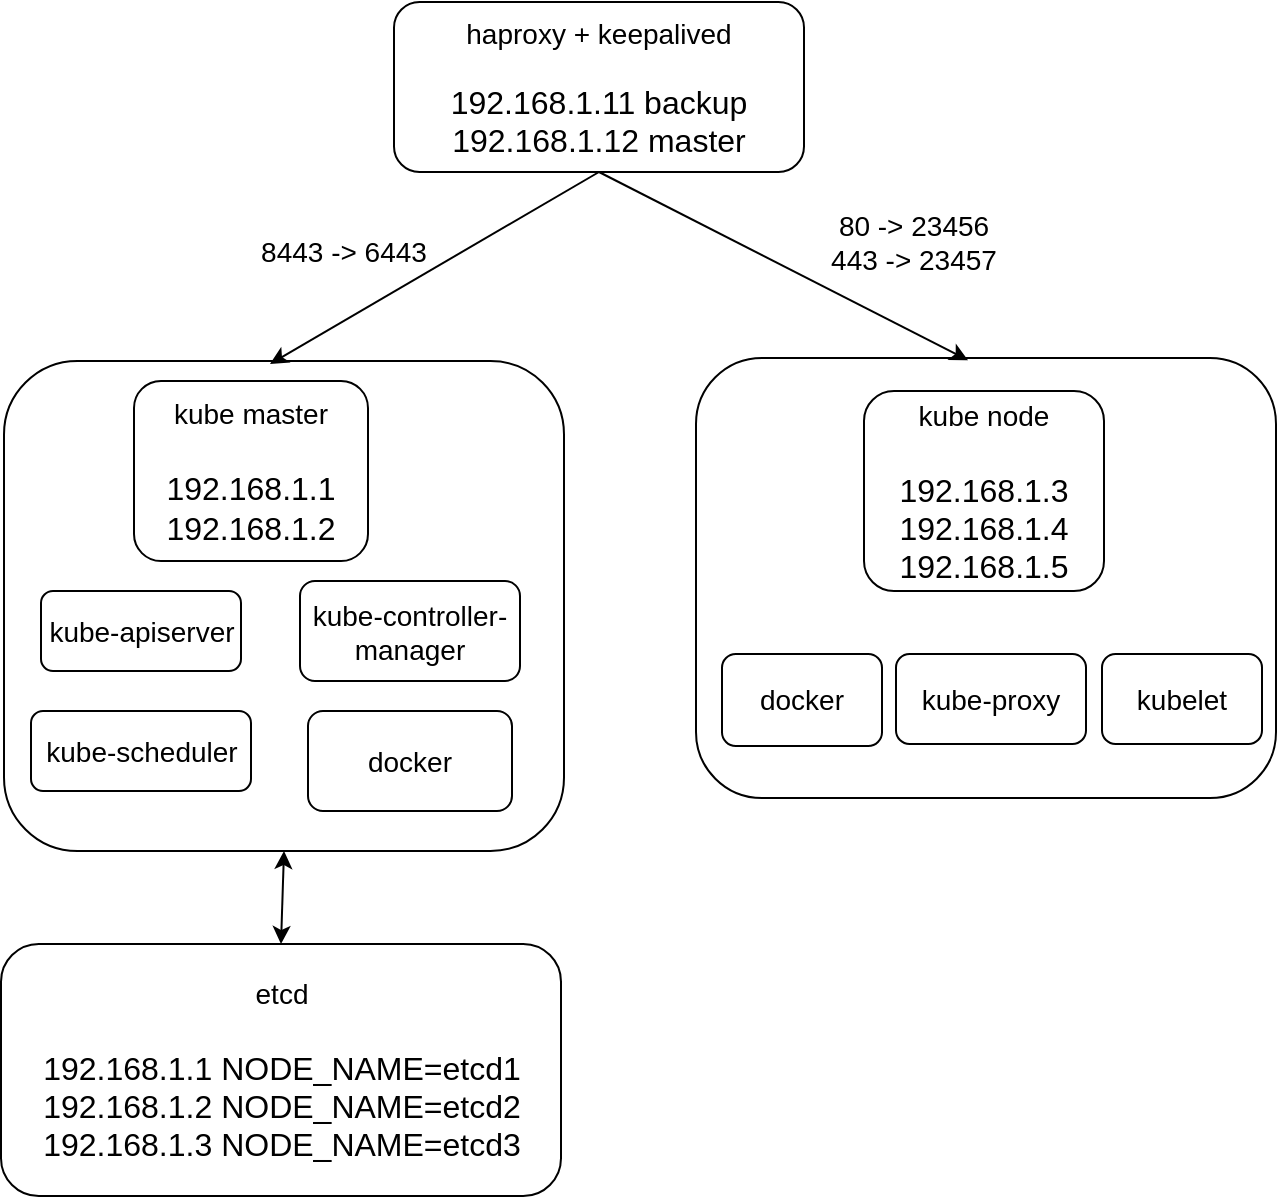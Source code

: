 <mxfile version="10.5.9" type="device"><diagram id="HHk2DvznfTXSVF5vfyNy" name="Page-1"><mxGraphModel dx="1394" dy="824" grid="1" gridSize="10" guides="1" tooltips="1" connect="1" arrows="1" fold="1" page="1" pageScale="1" pageWidth="827" pageHeight="1169" math="0" shadow="0"><root><mxCell id="0"/><mxCell id="1" parent="0"/><mxCell id="tVaRMNbY7fPyUBX2qMa3-13" value="" style="rounded=1;whiteSpace=wrap;html=1;" vertex="1" parent="1"><mxGeometry x="446" y="253" width="290" height="220" as="geometry"/></mxCell><mxCell id="tVaRMNbY7fPyUBX2qMa3-10" value="" style="rounded=1;whiteSpace=wrap;html=1;" vertex="1" parent="1"><mxGeometry x="100" y="254.5" width="280" height="245" as="geometry"/></mxCell><mxCell id="IiTBvX9eneGEaqS7dhee-1" value="&lt;font style=&quot;font-size: 14px&quot;&gt;&lt;font&gt;haproxy + keepalived&lt;/font&gt;&lt;br&gt;&lt;br&gt;&lt;/font&gt;&lt;div&gt;&lt;font size=&quot;3&quot;&gt;192.168.1.11 backup&lt;/font&gt;&lt;/div&gt;&lt;div&gt;&lt;font size=&quot;3&quot;&gt;192.168.1.12 master&lt;/font&gt;&lt;/div&gt;" style="rounded=1;whiteSpace=wrap;html=1;" parent="1" vertex="1"><mxGeometry x="295" y="75" width="205" height="85" as="geometry"/></mxCell><mxCell id="tVaRMNbY7fPyUBX2qMa3-1" value="&lt;div&gt;&lt;font style=&quot;font-size: 14px&quot;&gt;&lt;span&gt;etcd&lt;/span&gt;&lt;br&gt;&lt;/font&gt;&lt;/div&gt;&lt;div&gt;&lt;font size=&quot;3&quot;&gt;&lt;br&gt;&lt;/font&gt;&lt;/div&gt;&lt;div&gt;&lt;font size=&quot;3&quot;&gt;192.168.1.1 NODE_NAME=etcd1&lt;/font&gt;&lt;/div&gt;&lt;div&gt;&lt;font size=&quot;3&quot;&gt;192.168.1.2 NODE_NAME=etcd2&lt;/font&gt;&lt;/div&gt;&lt;div&gt;&lt;font size=&quot;3&quot;&gt;192.168.1.3 NODE_NAME=etcd3&lt;/font&gt;&lt;/div&gt;" style="rounded=1;whiteSpace=wrap;html=1;" vertex="1" parent="1"><mxGeometry x="98.5" y="546" width="280" height="126" as="geometry"/></mxCell><mxCell id="tVaRMNbY7fPyUBX2qMa3-3" value="&lt;div&gt;&lt;font style=&quot;font-size: 14px&quot;&gt;kube master&lt;/font&gt;&lt;/div&gt;&lt;div&gt;&lt;font size=&quot;3&quot;&gt;&lt;br&gt;&lt;/font&gt;&lt;/div&gt;&lt;div&gt;&lt;font size=&quot;3&quot;&gt;192.168.1.1&lt;/font&gt;&lt;/div&gt;&lt;div&gt;&lt;font size=&quot;3&quot;&gt;192.168.1.2&lt;/font&gt;&lt;/div&gt;" style="rounded=1;whiteSpace=wrap;html=1;" vertex="1" parent="1"><mxGeometry x="165" y="264.5" width="117" height="90" as="geometry"/></mxCell><mxCell id="tVaRMNbY7fPyUBX2qMa3-4" value="&lt;div&gt;&lt;font style=&quot;font-size: 14px&quot;&gt;kube node&lt;/font&gt;&lt;/div&gt;&lt;div&gt;&lt;font size=&quot;3&quot;&gt;&lt;br&gt;&lt;/font&gt;&lt;/div&gt;&lt;div&gt;&lt;font size=&quot;3&quot;&gt;192.168.1.3&lt;/font&gt;&lt;/div&gt;&lt;div&gt;&lt;font size=&quot;3&quot;&gt;192.168.1.4&lt;/font&gt;&lt;/div&gt;&lt;div&gt;&lt;font size=&quot;3&quot;&gt;192.168.1.5&lt;/font&gt;&lt;/div&gt;" style="rounded=1;whiteSpace=wrap;html=1;" vertex="1" parent="1"><mxGeometry x="530" y="269.5" width="120" height="100" as="geometry"/></mxCell><mxCell id="tVaRMNbY7fPyUBX2qMa3-5" value="&lt;div&gt;&lt;font style=&quot;font-size: 14px&quot;&gt;kube-apiserver&lt;/font&gt;&lt;br&gt;&lt;/div&gt;" style="rounded=1;whiteSpace=wrap;html=1;" vertex="1" parent="1"><mxGeometry x="118.5" y="369.5" width="100" height="40" as="geometry"/></mxCell><mxCell id="tVaRMNbY7fPyUBX2qMa3-6" value="&lt;font style=&quot;font-size: 14px&quot;&gt;kube-controller-manager&lt;/font&gt;" style="rounded=1;whiteSpace=wrap;html=1;" vertex="1" parent="1"><mxGeometry x="248" y="364.5" width="110" height="50" as="geometry"/></mxCell><mxCell id="tVaRMNbY7fPyUBX2qMa3-7" value="&lt;font style=&quot;font-size: 14px&quot;&gt;kube-scheduler&lt;/font&gt;" style="rounded=1;whiteSpace=wrap;html=1;" vertex="1" parent="1"><mxGeometry x="113.5" y="429.5" width="110" height="40" as="geometry"/></mxCell><mxCell id="tVaRMNbY7fPyUBX2qMa3-8" value="&lt;font style=&quot;font-size: 14px&quot;&gt;kubelet&lt;/font&gt;" style="rounded=1;whiteSpace=wrap;html=1;" vertex="1" parent="1"><mxGeometry x="649" y="401" width="80" height="45" as="geometry"/></mxCell><mxCell id="tVaRMNbY7fPyUBX2qMa3-9" value="&lt;font style=&quot;font-size: 14px&quot;&gt;kube-proxy&lt;/font&gt;" style="rounded=1;whiteSpace=wrap;html=1;" vertex="1" parent="1"><mxGeometry x="546" y="401" width="95" height="45" as="geometry"/></mxCell><mxCell id="tVaRMNbY7fPyUBX2qMa3-11" value="&lt;font style=&quot;font-size: 14px&quot;&gt;docker&lt;/font&gt;" style="rounded=1;whiteSpace=wrap;html=1;" vertex="1" parent="1"><mxGeometry x="252" y="429.5" width="102" height="50" as="geometry"/></mxCell><mxCell id="tVaRMNbY7fPyUBX2qMa3-12" value="&lt;font style=&quot;font-size: 14px&quot;&gt;docker&lt;/font&gt;" style="rounded=1;whiteSpace=wrap;html=1;" vertex="1" parent="1"><mxGeometry x="459" y="401" width="80" height="46" as="geometry"/></mxCell><mxCell id="tVaRMNbY7fPyUBX2qMa3-14" value="" style="endArrow=classic;startArrow=classic;html=1;entryX=0.5;entryY=1;entryDx=0;entryDy=0;exitX=0.5;exitY=0;exitDx=0;exitDy=0;" edge="1" parent="1" source="tVaRMNbY7fPyUBX2qMa3-1" target="tVaRMNbY7fPyUBX2qMa3-10"><mxGeometry width="50" height="50" relative="1" as="geometry"><mxPoint x="150" y="600" as="sourcePoint"/><mxPoint x="200" y="550" as="targetPoint"/></mxGeometry></mxCell><mxCell id="tVaRMNbY7fPyUBX2qMa3-15" value="" style="endArrow=classic;html=1;exitX=0.5;exitY=1;exitDx=0;exitDy=0;entryX=0.475;entryY=0.006;entryDx=0;entryDy=0;entryPerimeter=0;" edge="1" parent="1" source="IiTBvX9eneGEaqS7dhee-1" target="tVaRMNbY7fPyUBX2qMa3-10"><mxGeometry width="50" height="50" relative="1" as="geometry"><mxPoint x="180" y="210" as="sourcePoint"/><mxPoint x="230" y="160" as="targetPoint"/></mxGeometry></mxCell><mxCell id="tVaRMNbY7fPyUBX2qMa3-16" value="" style="endArrow=classic;html=1;exitX=0.5;exitY=1;exitDx=0;exitDy=0;entryX=0.469;entryY=0.005;entryDx=0;entryDy=0;entryPerimeter=0;" edge="1" parent="1" source="IiTBvX9eneGEaqS7dhee-1" target="tVaRMNbY7fPyUBX2qMa3-13"><mxGeometry width="50" height="50" relative="1" as="geometry"><mxPoint x="480" y="260" as="sourcePoint"/><mxPoint x="530" y="210" as="targetPoint"/></mxGeometry></mxCell><mxCell id="tVaRMNbY7fPyUBX2qMa3-17" value="&lt;font style=&quot;font-size: 14px&quot;&gt;8443 -&amp;gt; 6443&lt;/font&gt;" style="text;html=1;strokeColor=none;fillColor=none;align=center;verticalAlign=middle;whiteSpace=wrap;rounded=0;" vertex="1" parent="1"><mxGeometry x="219" y="180" width="102" height="40" as="geometry"/></mxCell><mxCell id="tVaRMNbY7fPyUBX2qMa3-18" value="&lt;font style=&quot;font-size: 14px&quot;&gt;80 -&amp;gt; 23456&lt;br&gt;443 -&amp;gt; 23457&lt;/font&gt;&lt;br&gt;" style="text;html=1;strokeColor=none;fillColor=none;align=center;verticalAlign=middle;whiteSpace=wrap;rounded=0;" vertex="1" parent="1"><mxGeometry x="490" y="170" width="130" height="50" as="geometry"/></mxCell></root></mxGraphModel></diagram></mxfile>
